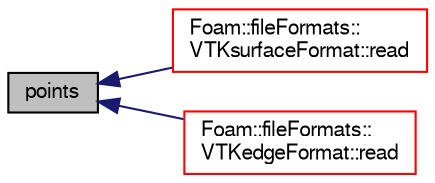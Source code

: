 digraph "points"
{
  bgcolor="transparent";
  edge [fontname="FreeSans",fontsize="10",labelfontname="FreeSans",labelfontsize="10"];
  node [fontname="FreeSans",fontsize="10",shape=record];
  rankdir="LR";
  Node69 [label="points",height=0.2,width=0.4,color="black", fillcolor="grey75", style="filled", fontcolor="black"];
  Node69 -> Node70 [dir="back",color="midnightblue",fontsize="10",style="solid",fontname="FreeSans"];
  Node70 [label="Foam::fileFormats::\lVTKsurfaceFormat::read",height=0.2,width=0.4,color="red",URL="$a29666.html#a464ebd67acbdff0014d4dae69e3ec4be",tooltip="Read from file. "];
  Node69 -> Node73 [dir="back",color="midnightblue",fontsize="10",style="solid",fontname="FreeSans"];
  Node73 [label="Foam::fileFormats::\lVTKedgeFormat::read",height=0.2,width=0.4,color="red",URL="$a21782.html#a464ebd67acbdff0014d4dae69e3ec4be",tooltip="Read from file. "];
}
